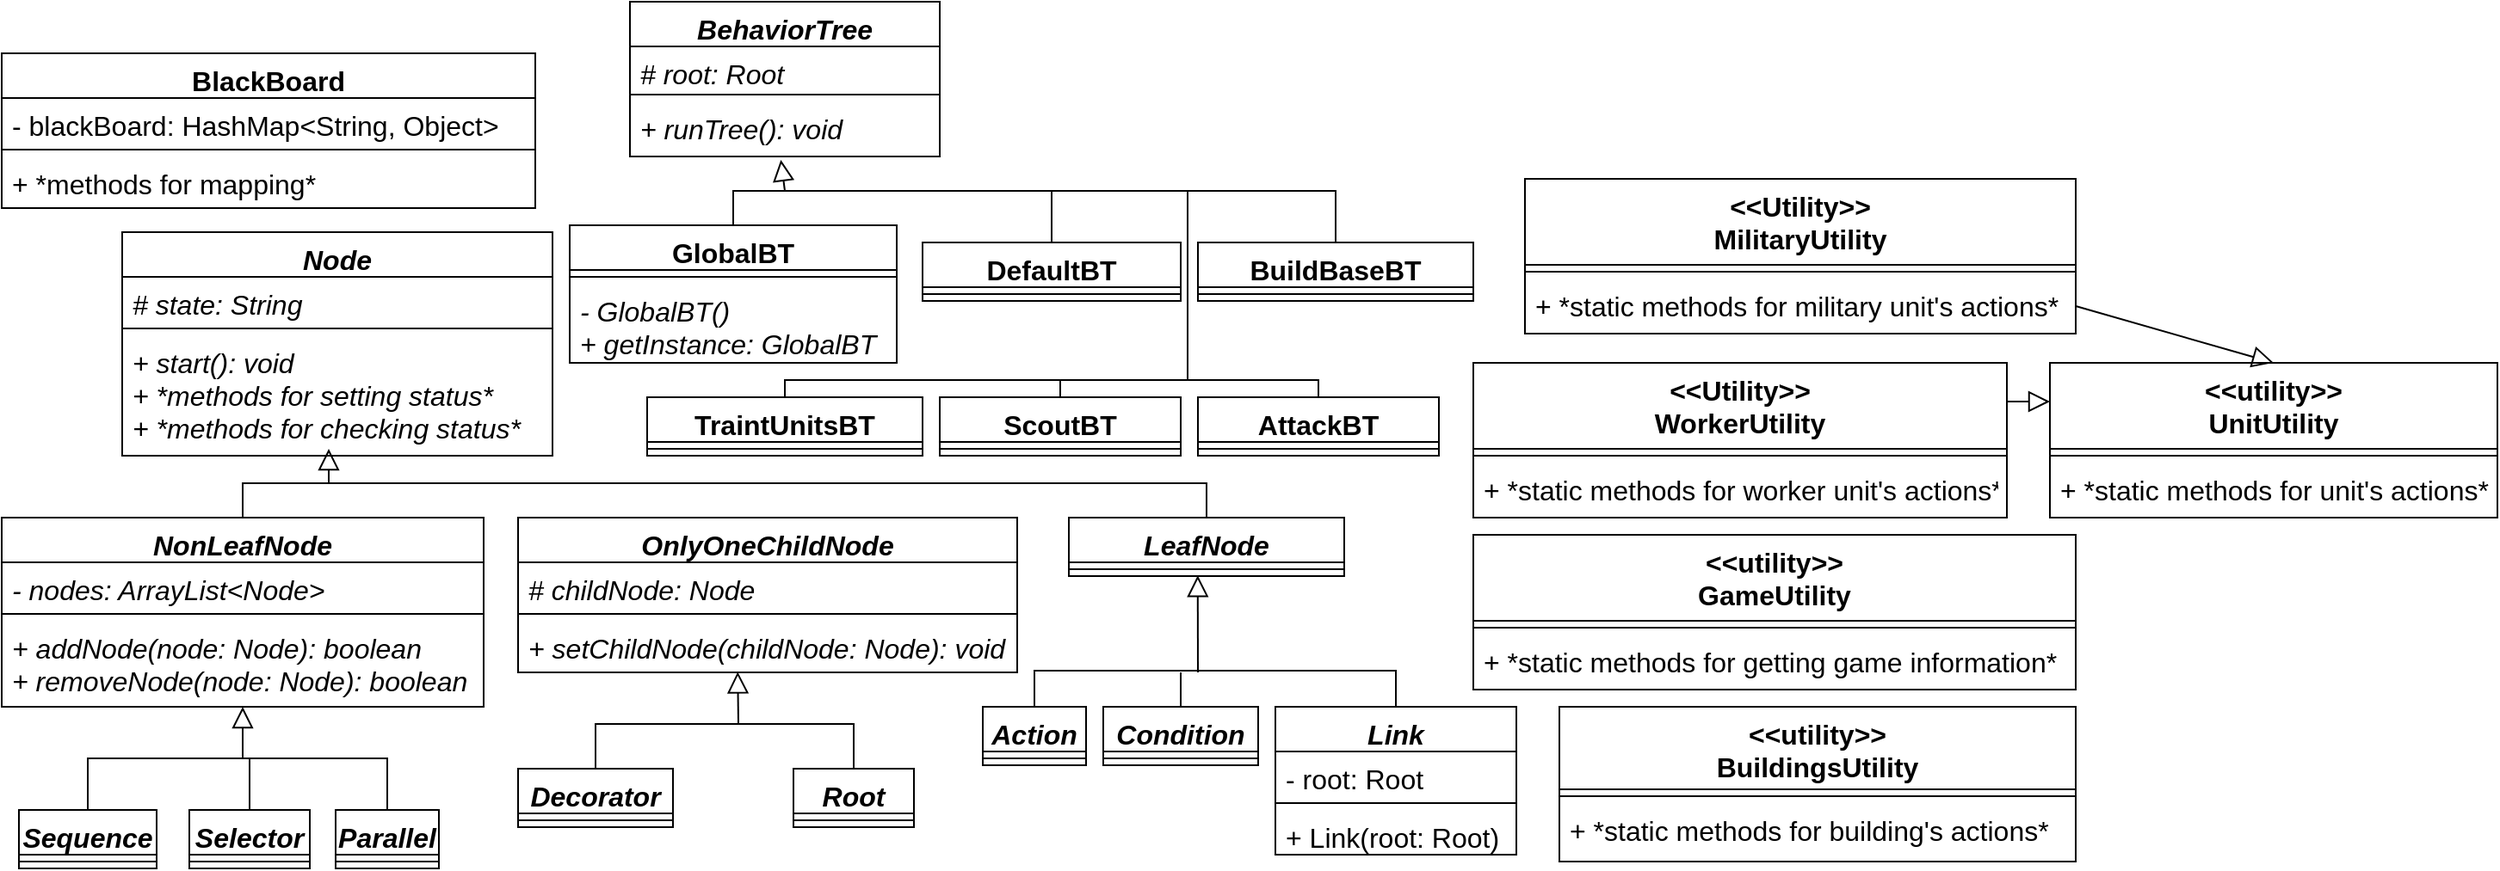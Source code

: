 <mxfile version="21.3.0" type="device">
  <diagram name="Страница 1" id="0cWE_3n6KWokTZBstQrs">
    <mxGraphModel dx="-866" dy="1961" grid="1" gridSize="10" guides="1" tooltips="1" connect="1" arrows="1" fold="1" page="1" pageScale="1" pageWidth="827" pageHeight="1169" math="0" shadow="0">
      <root>
        <mxCell id="0" />
        <mxCell id="1" parent="0" />
        <mxCell id="_BmbQyzahC0__BQtfnTP-1" value="Node" style="swimlane;fontStyle=3;align=center;verticalAlign=top;childLayout=stackLayout;horizontal=1;startSize=26;horizontalStack=0;resizeParent=1;resizeParentMax=0;resizeLast=0;collapsible=1;marginBottom=0;fontSize=16;" vertex="1" parent="1">
          <mxGeometry x="2710" y="-946" width="250" height="130" as="geometry" />
        </mxCell>
        <mxCell id="_BmbQyzahC0__BQtfnTP-2" value="# state: String " style="text;strokeColor=none;fillColor=none;align=left;verticalAlign=top;spacingLeft=4;spacingRight=4;overflow=hidden;rotatable=0;points=[[0,0.5],[1,0.5]];portConstraint=eastwest;fontStyle=2;fontSize=16;" vertex="1" parent="_BmbQyzahC0__BQtfnTP-1">
          <mxGeometry y="26" width="250" height="26" as="geometry" />
        </mxCell>
        <mxCell id="_BmbQyzahC0__BQtfnTP-3" value="" style="line;strokeWidth=1;fillColor=none;align=left;verticalAlign=middle;spacingTop=-1;spacingLeft=3;spacingRight=3;rotatable=0;labelPosition=right;points=[];portConstraint=eastwest;strokeColor=inherit;fontSize=16;" vertex="1" parent="_BmbQyzahC0__BQtfnTP-1">
          <mxGeometry y="52" width="250" height="8" as="geometry" />
        </mxCell>
        <mxCell id="_BmbQyzahC0__BQtfnTP-4" value="+ start(): void&#xa;+ *methods for setting status*&#xa;+ *methods for checking status*&#xa;" style="text;strokeColor=none;fillColor=none;align=left;verticalAlign=top;spacingLeft=4;spacingRight=4;overflow=hidden;rotatable=0;points=[[0,0.5],[1,0.5]];portConstraint=eastwest;fontStyle=2;fontSize=16;" vertex="1" parent="_BmbQyzahC0__BQtfnTP-1">
          <mxGeometry y="60" width="250" height="70" as="geometry" />
        </mxCell>
        <mxCell id="_BmbQyzahC0__BQtfnTP-5" value="LeafNode" style="swimlane;fontStyle=3;align=center;verticalAlign=top;childLayout=stackLayout;horizontal=1;startSize=26;horizontalStack=0;resizeParent=1;resizeParentMax=0;resizeLast=0;collapsible=1;marginBottom=0;fontSize=16;" vertex="1" parent="1">
          <mxGeometry x="3260" y="-780" width="160" height="34" as="geometry" />
        </mxCell>
        <mxCell id="_BmbQyzahC0__BQtfnTP-6" value="" style="line;strokeWidth=1;fillColor=none;align=left;verticalAlign=middle;spacingTop=-1;spacingLeft=3;spacingRight=3;rotatable=0;labelPosition=right;points=[];portConstraint=eastwest;strokeColor=inherit;fontSize=16;" vertex="1" parent="_BmbQyzahC0__BQtfnTP-5">
          <mxGeometry y="26" width="160" height="8" as="geometry" />
        </mxCell>
        <mxCell id="_BmbQyzahC0__BQtfnTP-7" value="Action" style="swimlane;fontStyle=3;align=center;verticalAlign=top;childLayout=stackLayout;horizontal=1;startSize=26;horizontalStack=0;resizeParent=1;resizeParentMax=0;resizeLast=0;collapsible=1;marginBottom=0;fontSize=16;" vertex="1" parent="1">
          <mxGeometry x="3210" y="-670" width="60" height="34" as="geometry">
            <mxRectangle x="1870" y="-30" width="80" height="30" as="alternateBounds" />
          </mxGeometry>
        </mxCell>
        <mxCell id="_BmbQyzahC0__BQtfnTP-8" value="" style="line;strokeWidth=1;fillColor=none;align=left;verticalAlign=middle;spacingTop=-1;spacingLeft=3;spacingRight=3;rotatable=0;labelPosition=right;points=[];portConstraint=eastwest;strokeColor=inherit;fontSize=16;" vertex="1" parent="_BmbQyzahC0__BQtfnTP-7">
          <mxGeometry y="26" width="60" height="8" as="geometry" />
        </mxCell>
        <mxCell id="_BmbQyzahC0__BQtfnTP-9" value="Condition" style="swimlane;fontStyle=3;align=center;verticalAlign=top;childLayout=stackLayout;horizontal=1;startSize=26;horizontalStack=0;resizeParent=1;resizeParentMax=0;resizeLast=0;collapsible=1;marginBottom=0;fontSize=16;" vertex="1" parent="1">
          <mxGeometry x="3280" y="-670" width="90" height="34" as="geometry" />
        </mxCell>
        <mxCell id="_BmbQyzahC0__BQtfnTP-10" value="" style="line;strokeWidth=1;fillColor=none;align=left;verticalAlign=middle;spacingTop=-1;spacingLeft=3;spacingRight=3;rotatable=0;labelPosition=right;points=[];portConstraint=eastwest;strokeColor=inherit;fontSize=16;" vertex="1" parent="_BmbQyzahC0__BQtfnTP-9">
          <mxGeometry y="26" width="90" height="8" as="geometry" />
        </mxCell>
        <mxCell id="_BmbQyzahC0__BQtfnTP-11" value="Link" style="swimlane;fontStyle=3;align=center;verticalAlign=top;childLayout=stackLayout;horizontal=1;startSize=26;horizontalStack=0;resizeParent=1;resizeParentMax=0;resizeLast=0;collapsible=1;marginBottom=0;fontSize=16;" vertex="1" parent="1">
          <mxGeometry x="3380" y="-670" width="140" height="86" as="geometry" />
        </mxCell>
        <mxCell id="_BmbQyzahC0__BQtfnTP-12" value="- root: Root" style="text;strokeColor=none;fillColor=none;align=left;verticalAlign=top;spacingLeft=4;spacingRight=4;overflow=hidden;rotatable=0;points=[[0,0.5],[1,0.5]];portConstraint=eastwest;fontStyle=0;fontSize=16;" vertex="1" parent="_BmbQyzahC0__BQtfnTP-11">
          <mxGeometry y="26" width="140" height="26" as="geometry" />
        </mxCell>
        <mxCell id="_BmbQyzahC0__BQtfnTP-13" value="" style="line;strokeWidth=1;fillColor=none;align=left;verticalAlign=middle;spacingTop=-1;spacingLeft=3;spacingRight=3;rotatable=0;labelPosition=right;points=[];portConstraint=eastwest;strokeColor=inherit;fontSize=16;" vertex="1" parent="_BmbQyzahC0__BQtfnTP-11">
          <mxGeometry y="52" width="140" height="8" as="geometry" />
        </mxCell>
        <mxCell id="_BmbQyzahC0__BQtfnTP-14" value="+ Link(root: Root)" style="text;strokeColor=none;fillColor=none;align=left;verticalAlign=top;spacingLeft=4;spacingRight=4;overflow=hidden;rotatable=0;points=[[0,0.5],[1,0.5]];portConstraint=eastwest;fontSize=16;" vertex="1" parent="_BmbQyzahC0__BQtfnTP-11">
          <mxGeometry y="60" width="140" height="26" as="geometry" />
        </mxCell>
        <mxCell id="_BmbQyzahC0__BQtfnTP-15" value="NonLeafNode" style="swimlane;fontStyle=3;align=center;verticalAlign=top;childLayout=stackLayout;horizontal=1;startSize=26;horizontalStack=0;resizeParent=1;resizeParentMax=0;resizeLast=0;collapsible=1;marginBottom=0;fontSize=16;" vertex="1" parent="1">
          <mxGeometry x="2640" y="-780" width="280" height="110" as="geometry" />
        </mxCell>
        <mxCell id="_BmbQyzahC0__BQtfnTP-16" value="- nodes: ArrayList&lt;Node&gt;" style="text;strokeColor=none;fillColor=none;align=left;verticalAlign=top;spacingLeft=4;spacingRight=4;overflow=hidden;rotatable=0;points=[[0,0.5],[1,0.5]];portConstraint=eastwest;fontStyle=2;fontSize=16;" vertex="1" parent="_BmbQyzahC0__BQtfnTP-15">
          <mxGeometry y="26" width="280" height="26" as="geometry" />
        </mxCell>
        <mxCell id="_BmbQyzahC0__BQtfnTP-17" value="" style="line;strokeWidth=1;fillColor=none;align=left;verticalAlign=middle;spacingTop=-1;spacingLeft=3;spacingRight=3;rotatable=0;labelPosition=right;points=[];portConstraint=eastwest;strokeColor=inherit;fontSize=16;" vertex="1" parent="_BmbQyzahC0__BQtfnTP-15">
          <mxGeometry y="52" width="280" height="8" as="geometry" />
        </mxCell>
        <mxCell id="_BmbQyzahC0__BQtfnTP-18" value="+ addNode(node: Node): boolean&#xa;+ removeNode(node: Node): boolean" style="text;strokeColor=none;fillColor=none;align=left;verticalAlign=top;spacingLeft=4;spacingRight=4;overflow=hidden;rotatable=0;points=[[0,0.5],[1,0.5]];portConstraint=eastwest;fontStyle=2;fontSize=16;" vertex="1" parent="_BmbQyzahC0__BQtfnTP-15">
          <mxGeometry y="60" width="280" height="50" as="geometry" />
        </mxCell>
        <mxCell id="_BmbQyzahC0__BQtfnTP-19" value="Selector" style="swimlane;fontStyle=3;align=center;verticalAlign=top;childLayout=stackLayout;horizontal=1;startSize=26;horizontalStack=0;resizeParent=1;resizeParentMax=0;resizeLast=0;collapsible=1;marginBottom=0;fontSize=16;" vertex="1" parent="1">
          <mxGeometry x="2749" y="-610" width="70" height="34" as="geometry" />
        </mxCell>
        <mxCell id="_BmbQyzahC0__BQtfnTP-20" value="" style="line;strokeWidth=1;fillColor=none;align=left;verticalAlign=middle;spacingTop=-1;spacingLeft=3;spacingRight=3;rotatable=0;labelPosition=right;points=[];portConstraint=eastwest;strokeColor=inherit;fontSize=16;" vertex="1" parent="_BmbQyzahC0__BQtfnTP-19">
          <mxGeometry y="26" width="70" height="8" as="geometry" />
        </mxCell>
        <mxCell id="_BmbQyzahC0__BQtfnTP-21" value="Sequence" style="swimlane;fontStyle=3;align=center;verticalAlign=top;childLayout=stackLayout;horizontal=1;startSize=26;horizontalStack=0;resizeParent=1;resizeParentMax=0;resizeLast=0;collapsible=1;marginBottom=0;fontSize=16;" vertex="1" parent="1">
          <mxGeometry x="2650" y="-610" width="80" height="34" as="geometry" />
        </mxCell>
        <mxCell id="_BmbQyzahC0__BQtfnTP-22" value="" style="line;strokeWidth=1;fillColor=none;align=left;verticalAlign=middle;spacingTop=-1;spacingLeft=3;spacingRight=3;rotatable=0;labelPosition=right;points=[];portConstraint=eastwest;strokeColor=inherit;fontSize=16;" vertex="1" parent="_BmbQyzahC0__BQtfnTP-21">
          <mxGeometry y="26" width="80" height="8" as="geometry" />
        </mxCell>
        <mxCell id="_BmbQyzahC0__BQtfnTP-23" value="Decorator" style="swimlane;fontStyle=3;align=center;verticalAlign=top;childLayout=stackLayout;horizontal=1;startSize=26;horizontalStack=0;resizeParent=1;resizeParentMax=0;resizeLast=0;collapsible=1;marginBottom=0;fontSize=16;" vertex="1" parent="1">
          <mxGeometry x="2940" y="-634" width="90" height="34" as="geometry" />
        </mxCell>
        <mxCell id="_BmbQyzahC0__BQtfnTP-24" value="" style="line;strokeWidth=1;fillColor=none;align=left;verticalAlign=middle;spacingTop=-1;spacingLeft=3;spacingRight=3;rotatable=0;labelPosition=right;points=[];portConstraint=eastwest;strokeColor=inherit;fontSize=16;" vertex="1" parent="_BmbQyzahC0__BQtfnTP-23">
          <mxGeometry y="26" width="90" height="8" as="geometry" />
        </mxCell>
        <mxCell id="_BmbQyzahC0__BQtfnTP-25" value="Parallel" style="swimlane;fontStyle=3;align=center;verticalAlign=top;childLayout=stackLayout;horizontal=1;startSize=26;horizontalStack=0;resizeParent=1;resizeParentMax=0;resizeLast=0;collapsible=1;marginBottom=0;fontSize=16;" vertex="1" parent="1">
          <mxGeometry x="2834" y="-610" width="60" height="34" as="geometry" />
        </mxCell>
        <mxCell id="_BmbQyzahC0__BQtfnTP-26" value="" style="line;strokeWidth=1;fillColor=none;align=left;verticalAlign=middle;spacingTop=-1;spacingLeft=3;spacingRight=3;rotatable=0;labelPosition=right;points=[];portConstraint=eastwest;strokeColor=inherit;fontSize=16;" vertex="1" parent="_BmbQyzahC0__BQtfnTP-25">
          <mxGeometry y="26" width="60" height="8" as="geometry" />
        </mxCell>
        <mxCell id="_BmbQyzahC0__BQtfnTP-27" value="&lt;&lt;Utility&gt;&gt;&#xa;WorkerUtility" style="swimlane;fontStyle=1;align=center;verticalAlign=top;childLayout=stackLayout;horizontal=1;startSize=50;horizontalStack=0;resizeParent=1;resizeParentMax=0;resizeLast=0;collapsible=1;marginBottom=0;fontSize=16;" vertex="1" parent="1">
          <mxGeometry x="3495" y="-870" width="310" height="90" as="geometry" />
        </mxCell>
        <mxCell id="_BmbQyzahC0__BQtfnTP-28" value="" style="line;strokeWidth=1;fillColor=none;align=left;verticalAlign=middle;spacingTop=-1;spacingLeft=3;spacingRight=3;rotatable=0;labelPosition=right;points=[];portConstraint=eastwest;strokeColor=inherit;fontSize=16;" vertex="1" parent="_BmbQyzahC0__BQtfnTP-27">
          <mxGeometry y="50" width="310" height="8" as="geometry" />
        </mxCell>
        <mxCell id="_BmbQyzahC0__BQtfnTP-29" value="+ *static methods for worker unit&#39;s actions*" style="text;strokeColor=none;fillColor=none;align=left;verticalAlign=top;spacingLeft=4;spacingRight=4;overflow=hidden;rotatable=0;points=[[0,0.5],[1,0.5]];portConstraint=eastwest;fontSize=16;" vertex="1" parent="_BmbQyzahC0__BQtfnTP-27">
          <mxGeometry y="58" width="310" height="32" as="geometry" />
        </mxCell>
        <mxCell id="_BmbQyzahC0__BQtfnTP-30" value="&lt;&lt;Utility&gt;&gt;&#xa;MilitaryUtility" style="swimlane;fontStyle=1;align=center;verticalAlign=top;childLayout=stackLayout;horizontal=1;startSize=50;horizontalStack=0;resizeParent=1;resizeParentMax=0;resizeLast=0;collapsible=1;marginBottom=0;fontSize=16;" vertex="1" parent="1">
          <mxGeometry x="3525" y="-977" width="320" height="90" as="geometry" />
        </mxCell>
        <mxCell id="_BmbQyzahC0__BQtfnTP-31" value="" style="line;strokeWidth=1;fillColor=none;align=left;verticalAlign=middle;spacingTop=-1;spacingLeft=3;spacingRight=3;rotatable=0;labelPosition=right;points=[];portConstraint=eastwest;strokeColor=inherit;fontSize=16;" vertex="1" parent="_BmbQyzahC0__BQtfnTP-30">
          <mxGeometry y="50" width="320" height="8" as="geometry" />
        </mxCell>
        <mxCell id="_BmbQyzahC0__BQtfnTP-32" value="+ *static methods for military unit&#39;s actions*" style="text;strokeColor=none;fillColor=none;align=left;verticalAlign=top;spacingLeft=4;spacingRight=4;overflow=hidden;rotatable=0;points=[[0,0.5],[1,0.5]];portConstraint=eastwest;fontSize=16;" vertex="1" parent="_BmbQyzahC0__BQtfnTP-30">
          <mxGeometry y="58" width="320" height="32" as="geometry" />
        </mxCell>
        <mxCell id="_BmbQyzahC0__BQtfnTP-33" value="&lt;&lt;utility&gt;&gt;&#xa;BuildingsUtility" style="swimlane;fontStyle=1;align=center;verticalAlign=top;childLayout=stackLayout;horizontal=1;startSize=48;horizontalStack=0;resizeParent=1;resizeParentMax=0;resizeLast=0;collapsible=1;marginBottom=0;fontSize=16;" vertex="1" parent="1">
          <mxGeometry x="3545" y="-670" width="300" height="90" as="geometry" />
        </mxCell>
        <mxCell id="_BmbQyzahC0__BQtfnTP-34" value="" style="line;strokeWidth=1;fillColor=none;align=left;verticalAlign=middle;spacingTop=-1;spacingLeft=3;spacingRight=3;rotatable=0;labelPosition=right;points=[];portConstraint=eastwest;strokeColor=inherit;fontSize=16;" vertex="1" parent="_BmbQyzahC0__BQtfnTP-33">
          <mxGeometry y="48" width="300" height="8" as="geometry" />
        </mxCell>
        <mxCell id="_BmbQyzahC0__BQtfnTP-35" value="+ *static methods for building&#39;s actions*" style="text;strokeColor=none;fillColor=none;align=left;verticalAlign=top;spacingLeft=4;spacingRight=4;overflow=hidden;rotatable=0;points=[[0,0.5],[1,0.5]];portConstraint=eastwest;fontSize=16;" vertex="1" parent="_BmbQyzahC0__BQtfnTP-33">
          <mxGeometry y="56" width="300" height="34" as="geometry" />
        </mxCell>
        <mxCell id="_BmbQyzahC0__BQtfnTP-36" value="&lt;&lt;utility&gt;&gt;&#xa;UnitUtility" style="swimlane;fontStyle=1;align=center;verticalAlign=top;childLayout=stackLayout;horizontal=1;startSize=50;horizontalStack=0;resizeParent=1;resizeParentMax=0;resizeLast=0;collapsible=1;marginBottom=0;fontSize=16;" vertex="1" parent="1">
          <mxGeometry x="3830" y="-870" width="260" height="90" as="geometry" />
        </mxCell>
        <mxCell id="_BmbQyzahC0__BQtfnTP-37" value="" style="line;strokeWidth=1;fillColor=none;align=left;verticalAlign=middle;spacingTop=-1;spacingLeft=3;spacingRight=3;rotatable=0;labelPosition=right;points=[];portConstraint=eastwest;strokeColor=inherit;fontSize=16;" vertex="1" parent="_BmbQyzahC0__BQtfnTP-36">
          <mxGeometry y="50" width="260" height="8" as="geometry" />
        </mxCell>
        <mxCell id="_BmbQyzahC0__BQtfnTP-38" value="+ *static methods for unit&#39;s actions*" style="text;strokeColor=none;fillColor=none;align=left;verticalAlign=top;spacingLeft=4;spacingRight=4;overflow=hidden;rotatable=0;points=[[0,0.5],[1,0.5]];portConstraint=eastwest;fontStyle=0;fontSize=16;" vertex="1" parent="_BmbQyzahC0__BQtfnTP-36">
          <mxGeometry y="58" width="260" height="32" as="geometry" />
        </mxCell>
        <mxCell id="_BmbQyzahC0__BQtfnTP-39" value="&lt;&lt;utility&gt;&gt;&#xa;GameUtility" style="swimlane;fontStyle=1;align=center;verticalAlign=top;childLayout=stackLayout;horizontal=1;startSize=50;horizontalStack=0;resizeParent=1;resizeParentMax=0;resizeLast=0;collapsible=1;marginBottom=0;fontSize=16;" vertex="1" parent="1">
          <mxGeometry x="3495" y="-770" width="350" height="90" as="geometry" />
        </mxCell>
        <mxCell id="_BmbQyzahC0__BQtfnTP-40" value="" style="line;strokeWidth=1;fillColor=none;align=left;verticalAlign=middle;spacingTop=-1;spacingLeft=3;spacingRight=3;rotatable=0;labelPosition=right;points=[];portConstraint=eastwest;strokeColor=inherit;fontSize=16;" vertex="1" parent="_BmbQyzahC0__BQtfnTP-39">
          <mxGeometry y="50" width="350" height="8" as="geometry" />
        </mxCell>
        <mxCell id="_BmbQyzahC0__BQtfnTP-41" value="+ *static methods for getting game information*" style="text;strokeColor=none;fillColor=none;align=left;verticalAlign=top;spacingLeft=4;spacingRight=4;overflow=hidden;rotatable=0;points=[[0,0.5],[1,0.5]];portConstraint=eastwest;fontSize=16;" vertex="1" parent="_BmbQyzahC0__BQtfnTP-39">
          <mxGeometry y="58" width="350" height="32" as="geometry" />
        </mxCell>
        <mxCell id="_BmbQyzahC0__BQtfnTP-43" value="" style="endArrow=block;html=1;rounded=0;endSize=10;endFill=0;entryX=0.5;entryY=0;entryDx=0;entryDy=0;fontSize=16;exitX=1;exitY=0.5;exitDx=0;exitDy=0;" edge="1" parent="1" target="_BmbQyzahC0__BQtfnTP-36" source="_BmbQyzahC0__BQtfnTP-32">
          <mxGeometry width="50" height="50" relative="1" as="geometry">
            <mxPoint x="3825" y="-997" as="sourcePoint" />
            <mxPoint x="3822.62" y="-987.0" as="targetPoint" />
            <Array as="points" />
          </mxGeometry>
        </mxCell>
        <mxCell id="_BmbQyzahC0__BQtfnTP-44" value="" style="endArrow=none;html=1;rounded=0;endSize=10;exitX=0.5;exitY=0;exitDx=0;exitDy=0;entryX=0.5;entryY=0;entryDx=0;entryDy=0;fontSize=16;" edge="1" parent="1" source="_BmbQyzahC0__BQtfnTP-15" target="_BmbQyzahC0__BQtfnTP-5">
          <mxGeometry width="50" height="50" relative="1" as="geometry">
            <mxPoint x="2940" y="-780" as="sourcePoint" />
            <mxPoint x="3225" y="-780" as="targetPoint" />
            <Array as="points">
              <mxPoint x="2780" y="-800" />
              <mxPoint x="3340" y="-800" />
            </Array>
          </mxGeometry>
        </mxCell>
        <mxCell id="_BmbQyzahC0__BQtfnTP-45" value="" style="endArrow=block;html=1;rounded=0;endSize=10;endFill=0;fontSize=16;" edge="1" parent="1">
          <mxGeometry width="50" height="50" relative="1" as="geometry">
            <mxPoint x="2830" y="-800" as="sourcePoint" />
            <mxPoint x="2830" y="-820" as="targetPoint" />
          </mxGeometry>
        </mxCell>
        <mxCell id="_BmbQyzahC0__BQtfnTP-46" value="" style="endArrow=none;html=1;rounded=0;endSize=10;exitX=0.5;exitY=0;exitDx=0;exitDy=0;entryX=0.5;entryY=0;entryDx=0;entryDy=0;fontSize=16;" edge="1" parent="1" source="_BmbQyzahC0__BQtfnTP-7" target="_BmbQyzahC0__BQtfnTP-11">
          <mxGeometry width="50" height="50" relative="1" as="geometry">
            <mxPoint x="3060" y="-661" as="sourcePoint" />
            <mxPoint x="3345" y="-661" as="targetPoint" />
            <Array as="points">
              <mxPoint x="3240" y="-691" />
              <mxPoint x="3450" y="-691" />
            </Array>
          </mxGeometry>
        </mxCell>
        <mxCell id="_BmbQyzahC0__BQtfnTP-47" value="" style="endArrow=block;html=1;rounded=0;endSize=10;endFill=0;entryX=0.468;entryY=0.95;entryDx=0;entryDy=0;entryPerimeter=0;fontSize=16;" edge="1" parent="1" target="_BmbQyzahC0__BQtfnTP-6">
          <mxGeometry width="50" height="50" relative="1" as="geometry">
            <mxPoint x="3335" y="-690" as="sourcePoint" />
            <mxPoint x="3320" y="-740" as="targetPoint" />
          </mxGeometry>
        </mxCell>
        <mxCell id="_BmbQyzahC0__BQtfnTP-48" value="" style="endArrow=none;html=1;rounded=0;endSize=10;exitX=0.5;exitY=0;exitDx=0;exitDy=0;entryX=0.5;entryY=0;entryDx=0;entryDy=0;fontSize=16;" edge="1" parent="1" source="_BmbQyzahC0__BQtfnTP-21" target="_BmbQyzahC0__BQtfnTP-25">
          <mxGeometry width="50" height="50" relative="1" as="geometry">
            <mxPoint x="2521" y="-570" as="sourcePoint" />
            <mxPoint x="2711" y="-570" as="targetPoint" />
            <Array as="points">
              <mxPoint x="2690" y="-640" />
              <mxPoint x="2864" y="-640" />
            </Array>
          </mxGeometry>
        </mxCell>
        <mxCell id="_BmbQyzahC0__BQtfnTP-49" value="" style="endArrow=none;html=1;rounded=0;endSize=10;exitX=0.5;exitY=0;exitDx=0;exitDy=0;fontSize=16;" edge="1" parent="1" source="_BmbQyzahC0__BQtfnTP-19">
          <mxGeometry width="50" height="50" relative="1" as="geometry">
            <mxPoint x="2844" y="-570" as="sourcePoint" />
            <mxPoint x="2784" y="-640" as="targetPoint" />
          </mxGeometry>
        </mxCell>
        <mxCell id="_BmbQyzahC0__BQtfnTP-50" value="" style="endArrow=block;html=1;rounded=0;endSize=10;endFill=0;fontSize=16;" edge="1" parent="1">
          <mxGeometry width="50" height="50" relative="1" as="geometry">
            <mxPoint x="2780" y="-640" as="sourcePoint" />
            <mxPoint x="2780" y="-670" as="targetPoint" />
            <Array as="points" />
          </mxGeometry>
        </mxCell>
        <mxCell id="_BmbQyzahC0__BQtfnTP-51" value="Root" style="swimlane;fontStyle=3;align=center;verticalAlign=top;childLayout=stackLayout;horizontal=1;startSize=26;horizontalStack=0;resizeParent=1;resizeParentMax=0;resizeLast=0;collapsible=1;marginBottom=0;fontSize=16;" vertex="1" parent="1">
          <mxGeometry x="3100" y="-634" width="70" height="34" as="geometry" />
        </mxCell>
        <mxCell id="_BmbQyzahC0__BQtfnTP-52" value="" style="line;strokeWidth=1;fillColor=none;align=left;verticalAlign=middle;spacingTop=-1;spacingLeft=3;spacingRight=3;rotatable=0;labelPosition=right;points=[];portConstraint=eastwest;strokeColor=inherit;fontSize=16;" vertex="1" parent="_BmbQyzahC0__BQtfnTP-51">
          <mxGeometry y="26" width="70" height="8" as="geometry" />
        </mxCell>
        <mxCell id="_BmbQyzahC0__BQtfnTP-53" value="BehaviorTree" style="swimlane;fontStyle=3;align=center;verticalAlign=top;childLayout=stackLayout;horizontal=1;startSize=26;horizontalStack=0;resizeParent=1;resizeParentMax=0;resizeLast=0;collapsible=1;marginBottom=0;fontSize=16;" vertex="1" parent="1">
          <mxGeometry x="3005" y="-1080" width="180" height="90" as="geometry" />
        </mxCell>
        <mxCell id="_BmbQyzahC0__BQtfnTP-54" value="# root: Root" style="text;strokeColor=none;fillColor=none;align=left;verticalAlign=top;spacingLeft=4;spacingRight=4;overflow=hidden;rotatable=0;points=[[0,0.5],[1,0.5]];portConstraint=eastwest;fontStyle=2;fontSize=16;" vertex="1" parent="_BmbQyzahC0__BQtfnTP-53">
          <mxGeometry y="26" width="180" height="24" as="geometry" />
        </mxCell>
        <mxCell id="_BmbQyzahC0__BQtfnTP-55" value="" style="line;strokeWidth=1;fillColor=none;align=left;verticalAlign=middle;spacingTop=-1;spacingLeft=3;spacingRight=3;rotatable=0;labelPosition=right;points=[];portConstraint=eastwest;strokeColor=inherit;fontSize=16;" vertex="1" parent="_BmbQyzahC0__BQtfnTP-53">
          <mxGeometry y="50" width="180" height="8" as="geometry" />
        </mxCell>
        <mxCell id="_BmbQyzahC0__BQtfnTP-56" value="+ runTree(): void" style="text;strokeColor=none;fillColor=none;align=left;verticalAlign=top;spacingLeft=4;spacingRight=4;overflow=hidden;rotatable=0;points=[[0,0.5],[1,0.5]];portConstraint=eastwest;fontStyle=2;fontSize=16;" vertex="1" parent="_BmbQyzahC0__BQtfnTP-53">
          <mxGeometry y="58" width="180" height="32" as="geometry" />
        </mxCell>
        <mxCell id="_BmbQyzahC0__BQtfnTP-57" value="GlobalBT" style="swimlane;fontStyle=1;align=center;verticalAlign=top;childLayout=stackLayout;horizontal=1;startSize=26;horizontalStack=0;resizeParent=1;resizeParentMax=0;resizeLast=0;collapsible=1;marginBottom=0;fontSize=16;" vertex="1" parent="1">
          <mxGeometry x="2970" y="-950" width="190" height="80" as="geometry" />
        </mxCell>
        <mxCell id="_BmbQyzahC0__BQtfnTP-58" value="" style="line;strokeWidth=1;fillColor=none;align=left;verticalAlign=middle;spacingTop=-1;spacingLeft=3;spacingRight=3;rotatable=0;labelPosition=right;points=[];portConstraint=eastwest;strokeColor=inherit;fontSize=16;" vertex="1" parent="_BmbQyzahC0__BQtfnTP-57">
          <mxGeometry y="26" width="190" height="8" as="geometry" />
        </mxCell>
        <mxCell id="_BmbQyzahC0__BQtfnTP-59" value="- GlobalBT()&#xa;+ getInstance: GlobalBT" style="text;strokeColor=none;fillColor=none;align=left;verticalAlign=top;spacingLeft=4;spacingRight=4;overflow=hidden;rotatable=0;points=[[0,0.5],[1,0.5]];portConstraint=eastwest;fontStyle=2;fontSize=16;" vertex="1" parent="_BmbQyzahC0__BQtfnTP-57">
          <mxGeometry y="34" width="190" height="46" as="geometry" />
        </mxCell>
        <mxCell id="_BmbQyzahC0__BQtfnTP-60" value="BuildBaseBT" style="swimlane;fontStyle=1;align=center;verticalAlign=top;childLayout=stackLayout;horizontal=1;startSize=26;horizontalStack=0;resizeParent=1;resizeParentMax=0;resizeLast=0;collapsible=1;marginBottom=0;fontSize=16;" vertex="1" parent="1">
          <mxGeometry x="3335" y="-940" width="160" height="34" as="geometry" />
        </mxCell>
        <mxCell id="_BmbQyzahC0__BQtfnTP-61" value="" style="line;strokeWidth=1;fillColor=none;align=left;verticalAlign=middle;spacingTop=-1;spacingLeft=3;spacingRight=3;rotatable=0;labelPosition=right;points=[];portConstraint=eastwest;strokeColor=inherit;fontSize=16;" vertex="1" parent="_BmbQyzahC0__BQtfnTP-60">
          <mxGeometry y="26" width="160" height="8" as="geometry" />
        </mxCell>
        <mxCell id="_BmbQyzahC0__BQtfnTP-63" value="DefaultBT" style="swimlane;fontStyle=1;align=center;verticalAlign=top;childLayout=stackLayout;horizontal=1;startSize=26;horizontalStack=0;resizeParent=1;resizeParentMax=0;resizeLast=0;collapsible=1;marginBottom=0;fontSize=16;" vertex="1" parent="1">
          <mxGeometry x="3175" y="-940" width="150" height="34" as="geometry" />
        </mxCell>
        <mxCell id="_BmbQyzahC0__BQtfnTP-64" value="" style="line;strokeWidth=1;fillColor=none;align=left;verticalAlign=middle;spacingTop=-1;spacingLeft=3;spacingRight=3;rotatable=0;labelPosition=right;points=[];portConstraint=eastwest;strokeColor=inherit;fontSize=16;" vertex="1" parent="_BmbQyzahC0__BQtfnTP-63">
          <mxGeometry y="26" width="150" height="8" as="geometry" />
        </mxCell>
        <mxCell id="_BmbQyzahC0__BQtfnTP-66" value="TraintUnitsBT" style="swimlane;fontStyle=1;align=center;verticalAlign=top;childLayout=stackLayout;horizontal=1;startSize=26;horizontalStack=0;resizeParent=1;resizeParentMax=0;resizeLast=0;collapsible=1;marginBottom=0;fontSize=16;" vertex="1" parent="1">
          <mxGeometry x="3015" y="-850" width="160" height="34" as="geometry" />
        </mxCell>
        <mxCell id="_BmbQyzahC0__BQtfnTP-67" value="" style="line;strokeWidth=1;fillColor=none;align=left;verticalAlign=middle;spacingTop=-1;spacingLeft=3;spacingRight=3;rotatable=0;labelPosition=right;points=[];portConstraint=eastwest;strokeColor=inherit;fontSize=16;" vertex="1" parent="_BmbQyzahC0__BQtfnTP-66">
          <mxGeometry y="26" width="160" height="8" as="geometry" />
        </mxCell>
        <mxCell id="_BmbQyzahC0__BQtfnTP-69" value="ScoutBT" style="swimlane;fontStyle=1;align=center;verticalAlign=top;childLayout=stackLayout;horizontal=1;startSize=26;horizontalStack=0;resizeParent=1;resizeParentMax=0;resizeLast=0;collapsible=1;marginBottom=0;fontSize=16;" vertex="1" parent="1">
          <mxGeometry x="3185" y="-850" width="140" height="34" as="geometry" />
        </mxCell>
        <mxCell id="_BmbQyzahC0__BQtfnTP-70" value="" style="line;strokeWidth=1;fillColor=none;align=left;verticalAlign=middle;spacingTop=-1;spacingLeft=3;spacingRight=3;rotatable=0;labelPosition=right;points=[];portConstraint=eastwest;strokeColor=inherit;fontSize=16;" vertex="1" parent="_BmbQyzahC0__BQtfnTP-69">
          <mxGeometry y="26" width="140" height="8" as="geometry" />
        </mxCell>
        <mxCell id="_BmbQyzahC0__BQtfnTP-72" value="AttackBT" style="swimlane;fontStyle=1;align=center;verticalAlign=top;childLayout=stackLayout;horizontal=1;startSize=26;horizontalStack=0;resizeParent=1;resizeParentMax=0;resizeLast=0;collapsible=1;marginBottom=0;fontSize=16;" vertex="1" parent="1">
          <mxGeometry x="3335" y="-850" width="140" height="34" as="geometry" />
        </mxCell>
        <mxCell id="_BmbQyzahC0__BQtfnTP-73" value="" style="line;strokeWidth=1;fillColor=none;align=left;verticalAlign=middle;spacingTop=-1;spacingLeft=3;spacingRight=3;rotatable=0;labelPosition=right;points=[];portConstraint=eastwest;strokeColor=inherit;fontSize=16;" vertex="1" parent="_BmbQyzahC0__BQtfnTP-72">
          <mxGeometry y="26" width="140" height="8" as="geometry" />
        </mxCell>
        <mxCell id="_BmbQyzahC0__BQtfnTP-75" value="" style="endArrow=none;html=1;rounded=0;endSize=10;exitX=0.5;exitY=0;exitDx=0;exitDy=0;entryX=0.5;entryY=0;entryDx=0;entryDy=0;fontSize=16;" edge="1" parent="1" source="_BmbQyzahC0__BQtfnTP-57" target="_BmbQyzahC0__BQtfnTP-60">
          <mxGeometry width="50" height="50" relative="1" as="geometry">
            <mxPoint x="3057" y="-940" as="sourcePoint" />
            <mxPoint x="3615" y="-930" as="targetPoint" />
            <Array as="points">
              <mxPoint x="3065" y="-970" />
              <mxPoint x="3190" y="-970" />
              <mxPoint x="3415" y="-970" />
            </Array>
          </mxGeometry>
        </mxCell>
        <mxCell id="_BmbQyzahC0__BQtfnTP-76" value="" style="endArrow=none;html=1;rounded=0;endSize=10;exitX=0.5;exitY=0;exitDx=0;exitDy=0;fontSize=16;" edge="1" parent="1" source="_BmbQyzahC0__BQtfnTP-69">
          <mxGeometry width="50" height="50" relative="1" as="geometry">
            <mxPoint x="3215" y="-850" as="sourcePoint" />
            <mxPoint x="3255" y="-860" as="targetPoint" />
            <Array as="points">
              <mxPoint x="3255" y="-850" />
            </Array>
          </mxGeometry>
        </mxCell>
        <mxCell id="_BmbQyzahC0__BQtfnTP-77" value="" style="endArrow=none;html=1;rounded=0;endSize=10;entryX=0.5;entryY=0;entryDx=0;entryDy=0;fontSize=16;" edge="1" parent="1" target="_BmbQyzahC0__BQtfnTP-63">
          <mxGeometry width="50" height="50" relative="1" as="geometry">
            <mxPoint x="3250" y="-970" as="sourcePoint" />
            <mxPoint x="3337" y="-950" as="targetPoint" />
          </mxGeometry>
        </mxCell>
        <mxCell id="_BmbQyzahC0__BQtfnTP-78" value="" style="endArrow=block;html=1;rounded=0;endSize=10;endFill=0;entryX=0.487;entryY=1.061;entryDx=0;entryDy=0;entryPerimeter=0;fontSize=16;" edge="1" parent="1" target="_BmbQyzahC0__BQtfnTP-56">
          <mxGeometry width="50" height="50" relative="1" as="geometry">
            <mxPoint x="3095" y="-970" as="sourcePoint" />
            <mxPoint x="3117" y="-970" as="targetPoint" />
          </mxGeometry>
        </mxCell>
        <mxCell id="_BmbQyzahC0__BQtfnTP-83" value="BlackBoard" style="swimlane;fontStyle=1;align=center;verticalAlign=top;childLayout=stackLayout;horizontal=1;startSize=26;horizontalStack=0;resizeParent=1;resizeParentMax=0;resizeLast=0;collapsible=1;marginBottom=0;fontSize=16;" vertex="1" parent="1">
          <mxGeometry x="2640" y="-1050" width="310" height="90" as="geometry" />
        </mxCell>
        <mxCell id="_BmbQyzahC0__BQtfnTP-84" value="- blackBoard: HashMap&lt;String, Object&gt;" style="text;strokeColor=none;fillColor=none;align=left;verticalAlign=top;spacingLeft=4;spacingRight=4;overflow=hidden;rotatable=0;points=[[0,0.5],[1,0.5]];portConstraint=eastwest;fontSize=16;" vertex="1" parent="_BmbQyzahC0__BQtfnTP-83">
          <mxGeometry y="26" width="310" height="26" as="geometry" />
        </mxCell>
        <mxCell id="_BmbQyzahC0__BQtfnTP-85" value="" style="line;strokeWidth=1;fillColor=none;align=left;verticalAlign=middle;spacingTop=-1;spacingLeft=3;spacingRight=3;rotatable=0;labelPosition=right;points=[];portConstraint=eastwest;strokeColor=inherit;fontSize=16;" vertex="1" parent="_BmbQyzahC0__BQtfnTP-83">
          <mxGeometry y="52" width="310" height="8" as="geometry" />
        </mxCell>
        <mxCell id="_BmbQyzahC0__BQtfnTP-86" value="+ *methods for mapping*" style="text;strokeColor=none;fillColor=none;align=left;verticalAlign=top;spacingLeft=4;spacingRight=4;overflow=hidden;rotatable=0;points=[[0,0.5],[1,0.5]];portConstraint=eastwest;fontSize=16;" vertex="1" parent="_BmbQyzahC0__BQtfnTP-83">
          <mxGeometry y="60" width="310" height="30" as="geometry" />
        </mxCell>
        <mxCell id="_BmbQyzahC0__BQtfnTP-87" value="OnlyOneChildNode" style="swimlane;fontStyle=3;align=center;verticalAlign=top;childLayout=stackLayout;horizontal=1;startSize=26;horizontalStack=0;resizeParent=1;resizeParentMax=0;resizeLast=0;collapsible=1;marginBottom=0;fontSize=16;" vertex="1" parent="1">
          <mxGeometry x="2940" y="-780" width="290" height="90" as="geometry" />
        </mxCell>
        <mxCell id="_BmbQyzahC0__BQtfnTP-88" value="# childNode: Node" style="text;strokeColor=none;fillColor=none;align=left;verticalAlign=top;spacingLeft=4;spacingRight=4;overflow=hidden;rotatable=0;points=[[0,0.5],[1,0.5]];portConstraint=eastwest;fontStyle=2;fontSize=16;" vertex="1" parent="_BmbQyzahC0__BQtfnTP-87">
          <mxGeometry y="26" width="290" height="26" as="geometry" />
        </mxCell>
        <mxCell id="_BmbQyzahC0__BQtfnTP-89" value="" style="line;strokeWidth=1;fillColor=none;align=left;verticalAlign=middle;spacingTop=-1;spacingLeft=3;spacingRight=3;rotatable=0;labelPosition=right;points=[];portConstraint=eastwest;strokeColor=inherit;fontSize=16;" vertex="1" parent="_BmbQyzahC0__BQtfnTP-87">
          <mxGeometry y="52" width="290" height="8" as="geometry" />
        </mxCell>
        <mxCell id="_BmbQyzahC0__BQtfnTP-90" value="+ setChildNode(childNode: Node): void" style="text;strokeColor=none;fillColor=none;align=left;verticalAlign=top;spacingLeft=4;spacingRight=4;overflow=hidden;rotatable=0;points=[[0,0.5],[1,0.5]];portConstraint=eastwest;fontStyle=2;fontSize=16;" vertex="1" parent="_BmbQyzahC0__BQtfnTP-87">
          <mxGeometry y="60" width="290" height="30" as="geometry" />
        </mxCell>
        <mxCell id="_BmbQyzahC0__BQtfnTP-91" value="" style="endArrow=none;html=1;rounded=0;endSize=10;exitX=0.5;exitY=0;exitDx=0;exitDy=0;entryX=0.5;entryY=0;entryDx=0;entryDy=0;fontSize=16;" edge="1" parent="1" source="_BmbQyzahC0__BQtfnTP-23" target="_BmbQyzahC0__BQtfnTP-51">
          <mxGeometry width="50" height="50" relative="1" as="geometry">
            <mxPoint x="3215" y="-814" as="sourcePoint" />
            <mxPoint x="3220" y="-690" as="targetPoint" />
            <Array as="points">
              <mxPoint x="2985" y="-660" />
              <mxPoint x="3135" y="-660" />
            </Array>
          </mxGeometry>
        </mxCell>
        <mxCell id="_BmbQyzahC0__BQtfnTP-92" value="" style="endArrow=block;html=1;rounded=0;endSize=10;endFill=0;entryX=0.44;entryY=0.99;entryDx=0;entryDy=0;entryPerimeter=0;fontSize=16;" edge="1" parent="1" target="_BmbQyzahC0__BQtfnTP-90">
          <mxGeometry width="50" height="50" relative="1" as="geometry">
            <mxPoint x="3068" y="-660" as="sourcePoint" />
            <mxPoint x="3730" y="-570" as="targetPoint" />
          </mxGeometry>
        </mxCell>
        <mxCell id="_BmbQyzahC0__BQtfnTP-93" value="" style="endArrow=none;html=1;rounded=0;endSize=10;exitX=0.5;exitY=0;exitDx=0;exitDy=0;entryX=0.5;entryY=0;entryDx=0;entryDy=0;fontSize=16;" edge="1" parent="1" source="_BmbQyzahC0__BQtfnTP-66" target="_BmbQyzahC0__BQtfnTP-72">
          <mxGeometry width="50" height="50" relative="1" as="geometry">
            <mxPoint x="3385" y="-1050" as="sourcePoint" />
            <mxPoint x="3705" y="-1050" as="targetPoint" />
            <Array as="points">
              <mxPoint x="3095" y="-860" />
              <mxPoint x="3405" y="-860" />
            </Array>
          </mxGeometry>
        </mxCell>
        <mxCell id="_BmbQyzahC0__BQtfnTP-94" value="" style="endArrow=none;html=1;rounded=0;endSize=10;fontSize=16;" edge="1" parent="1">
          <mxGeometry width="50" height="50" relative="1" as="geometry">
            <mxPoint x="3329" y="-860" as="sourcePoint" />
            <mxPoint x="3329" y="-970" as="targetPoint" />
            <Array as="points">
              <mxPoint x="3329.38" y="-860" />
            </Array>
          </mxGeometry>
        </mxCell>
        <mxCell id="_BmbQyzahC0__BQtfnTP-95" value="" style="endArrow=block;html=1;rounded=0;endSize=10;endFill=0;entryX=0;entryY=0.25;entryDx=0;entryDy=0;fontSize=16;exitX=1;exitY=0.25;exitDx=0;exitDy=0;" edge="1" parent="1" source="_BmbQyzahC0__BQtfnTP-27" target="_BmbQyzahC0__BQtfnTP-36">
          <mxGeometry width="50" height="50" relative="1" as="geometry">
            <mxPoint x="3650" y="-965" as="sourcePoint" />
            <mxPoint x="3649" y="-1010" as="targetPoint" />
            <Array as="points" />
          </mxGeometry>
        </mxCell>
        <mxCell id="_BmbQyzahC0__BQtfnTP-96" value="" style="endArrow=none;html=1;rounded=0;exitX=0.5;exitY=0;exitDx=0;exitDy=0;" edge="1" parent="1" source="_BmbQyzahC0__BQtfnTP-9">
          <mxGeometry width="50" height="50" relative="1" as="geometry">
            <mxPoint x="3220" y="-840" as="sourcePoint" />
            <mxPoint x="3325" y="-690" as="targetPoint" />
          </mxGeometry>
        </mxCell>
      </root>
    </mxGraphModel>
  </diagram>
</mxfile>
